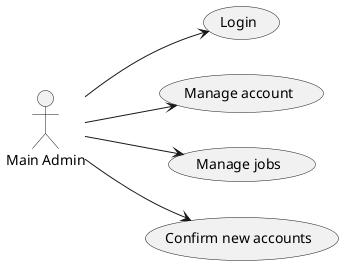 @startuml
:Main Admin: as Admin
left to right direction
Admin -->(Login)
Admin -->(Manage account)
Admin -->(Manage jobs)
Admin -->(Confirm new accounts)
@enduml